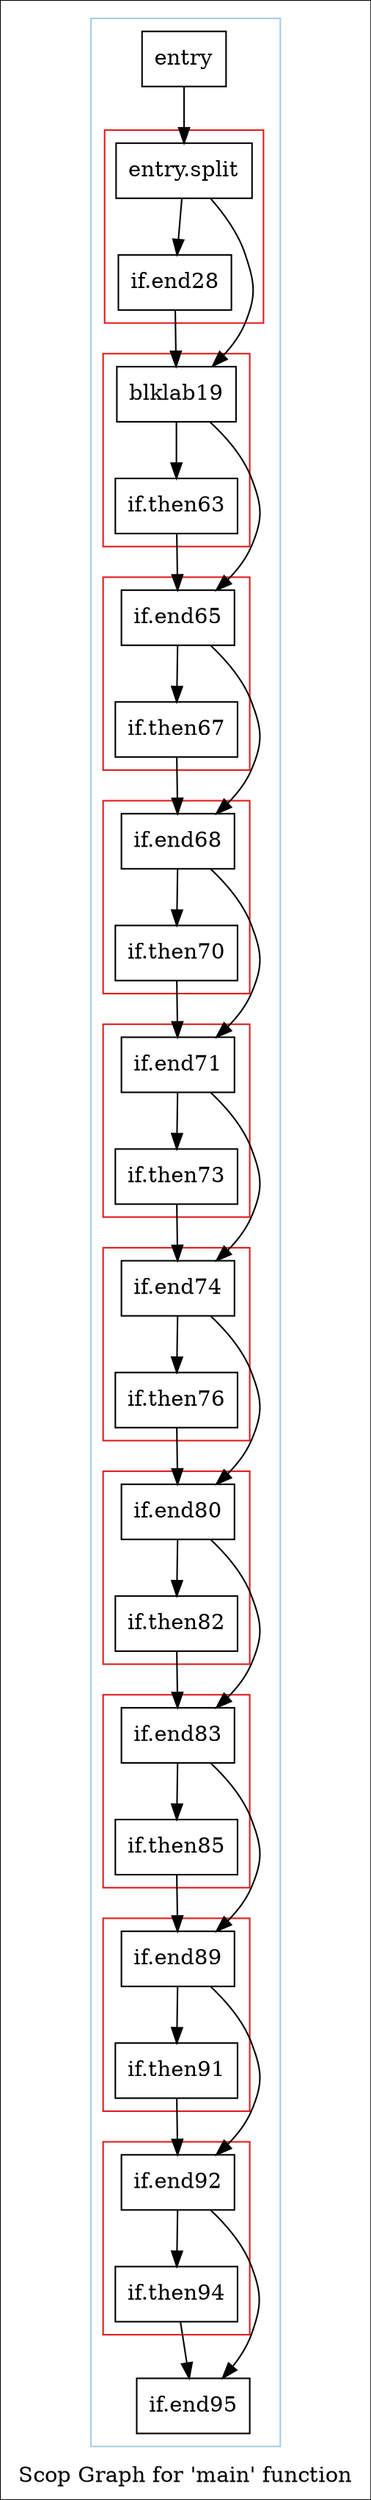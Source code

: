 digraph "Scop Graph for 'main' function" {
	label="Scop Graph for 'main' function";

	Node0xcb83e20 [shape=record,label="{entry}"];
	Node0xcb83e20 -> Node0xcbbce20;
	Node0xcbbce20 [shape=record,label="{entry.split}"];
	Node0xcbbce20 -> Node0xcc0feb0;
	Node0xcbbce20 -> Node0xca68c80;
	Node0xcc0feb0 [shape=record,label="{blklab19}"];
	Node0xcc0feb0 -> Node0xcadce60;
	Node0xcc0feb0 -> Node0xcbfe650;
	Node0xcadce60 [shape=record,label="{if.end65}"];
	Node0xcadce60 -> Node0xcbfa660;
	Node0xcadce60 -> Node0xcc0a320;
	Node0xcbfa660 [shape=record,label="{if.end68}"];
	Node0xcbfa660 -> Node0xcc0f250;
	Node0xcbfa660 -> Node0xcc10ed0;
	Node0xcc0f250 [shape=record,label="{if.end71}"];
	Node0xcc0f250 -> Node0xcbcacb0;
	Node0xcc0f250 -> Node0xcbc4330;
	Node0xcbcacb0 [shape=record,label="{if.end74}"];
	Node0xcbcacb0 -> Node0xcbc4220;
	Node0xcbcacb0 -> Node0xcb8d550;
	Node0xcbc4220 [shape=record,label="{if.end80}"];
	Node0xcbc4220 -> Node0xcbcaf90;
	Node0xcbc4220 -> Node0xcbc5810;
	Node0xcbcaf90 [shape=record,label="{if.end83}"];
	Node0xcbcaf90 -> Node0xcbc4cb0;
	Node0xcbcaf90 -> Node0xcbc4a60;
	Node0xcbc4cb0 [shape=record,label="{if.end89}"];
	Node0xcbc4cb0 -> Node0xcc12030;
	Node0xcbc4cb0 -> Node0xcbac760;
	Node0xcc12030 [shape=record,label="{if.end92}"];
	Node0xcc12030 -> Node0xcc102d0;
	Node0xcc12030 -> Node0xcc0e130;
	Node0xcc102d0 [shape=record,label="{if.end95}"];
	Node0xcc0e130 [shape=record,label="{if.then94}"];
	Node0xcc0e130 -> Node0xcc102d0;
	Node0xcbac760 [shape=record,label="{if.then91}"];
	Node0xcbac760 -> Node0xcc12030;
	Node0xcbc4a60 [shape=record,label="{if.then85}"];
	Node0xcbc4a60 -> Node0xcbc4cb0;
	Node0xcbc5810 [shape=record,label="{if.then82}"];
	Node0xcbc5810 -> Node0xcbcaf90;
	Node0xcb8d550 [shape=record,label="{if.then76}"];
	Node0xcb8d550 -> Node0xcbc4220;
	Node0xcbc4330 [shape=record,label="{if.then73}"];
	Node0xcbc4330 -> Node0xcbcacb0;
	Node0xcc10ed0 [shape=record,label="{if.then70}"];
	Node0xcc10ed0 -> Node0xcc0f250;
	Node0xcc0a320 [shape=record,label="{if.then67}"];
	Node0xcc0a320 -> Node0xcbfa660;
	Node0xcbfe650 [shape=record,label="{if.then63}"];
	Node0xcbfe650 -> Node0xcadce60;
	Node0xca68c80 [shape=record,label="{if.end28}"];
	Node0xca68c80 -> Node0xcc0feb0;
	colorscheme = "paired12"
        subgraph cluster_0xcade0b0 {
          label = "";
          style = solid;
          color = 1
          subgraph cluster_0xcbd4690 {
            label = "";
            style = solid;
            color = 6
            Node0xcbbce20;
            Node0xca68c80;
          }
          subgraph cluster_0xcbbed30 {
            label = "";
            style = solid;
            color = 6
            Node0xcc0feb0;
            Node0xcbfe650;
          }
          subgraph cluster_0xcbf7ee0 {
            label = "";
            style = solid;
            color = 6
            Node0xcadce60;
            Node0xcc0a320;
          }
          subgraph cluster_0xcc11180 {
            label = "";
            style = solid;
            color = 6
            Node0xcbfa660;
            Node0xcc10ed0;
          }
          subgraph cluster_0xcc0f680 {
            label = "";
            style = solid;
            color = 6
            Node0xcc0f250;
            Node0xcbc4330;
          }
          subgraph cluster_0xcc0eab0 {
            label = "";
            style = solid;
            color = 6
            Node0xcbcacb0;
            Node0xcb8d550;
          }
          subgraph cluster_0xcbd4180 {
            label = "";
            style = solid;
            color = 6
            Node0xcbc4220;
            Node0xcbc5810;
          }
          subgraph cluster_0xcbd3cb0 {
            label = "";
            style = solid;
            color = 6
            Node0xcbcaf90;
            Node0xcbc4a60;
          }
          subgraph cluster_0xcbcab20 {
            label = "";
            style = solid;
            color = 6
            Node0xcbc4cb0;
            Node0xcbac760;
          }
          subgraph cluster_0xcc0e1f0 {
            label = "";
            style = solid;
            color = 6
            Node0xcc12030;
            Node0xcc0e130;
          }
          Node0xcb83e20;
          Node0xcc102d0;
        }
}
